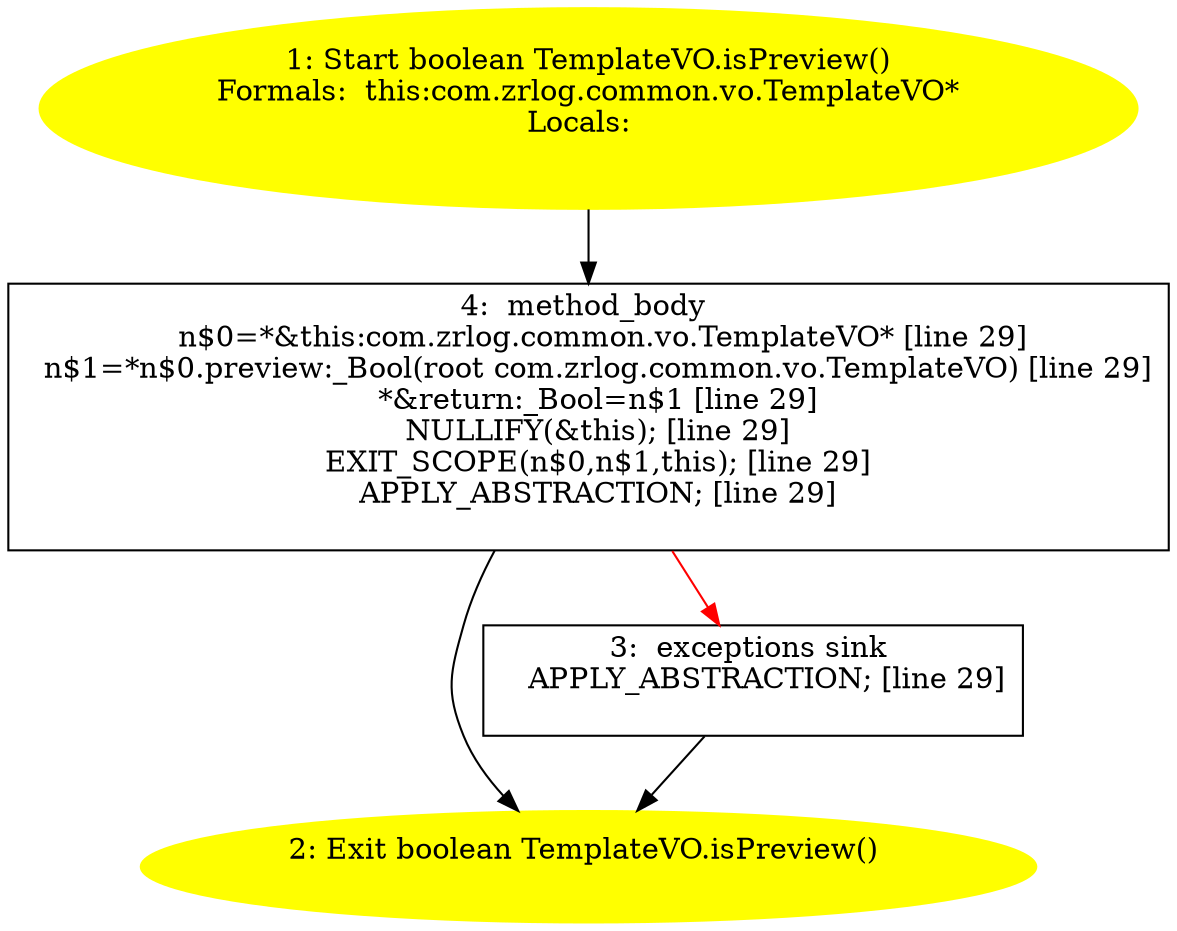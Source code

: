 /* @generated */
digraph cfg {
"com.zrlog.common.vo.TemplateVO.isPreview():boolean.a3f1e7de34873d5f817d03dcd9c9ad42_1" [label="1: Start boolean TemplateVO.isPreview()\nFormals:  this:com.zrlog.common.vo.TemplateVO*\nLocals:  \n  " color=yellow style=filled]
	

	 "com.zrlog.common.vo.TemplateVO.isPreview():boolean.a3f1e7de34873d5f817d03dcd9c9ad42_1" -> "com.zrlog.common.vo.TemplateVO.isPreview():boolean.a3f1e7de34873d5f817d03dcd9c9ad42_4" ;
"com.zrlog.common.vo.TemplateVO.isPreview():boolean.a3f1e7de34873d5f817d03dcd9c9ad42_2" [label="2: Exit boolean TemplateVO.isPreview() \n  " color=yellow style=filled]
	

"com.zrlog.common.vo.TemplateVO.isPreview():boolean.a3f1e7de34873d5f817d03dcd9c9ad42_3" [label="3:  exceptions sink \n   APPLY_ABSTRACTION; [line 29]\n " shape="box"]
	

	 "com.zrlog.common.vo.TemplateVO.isPreview():boolean.a3f1e7de34873d5f817d03dcd9c9ad42_3" -> "com.zrlog.common.vo.TemplateVO.isPreview():boolean.a3f1e7de34873d5f817d03dcd9c9ad42_2" ;
"com.zrlog.common.vo.TemplateVO.isPreview():boolean.a3f1e7de34873d5f817d03dcd9c9ad42_4" [label="4:  method_body \n   n$0=*&this:com.zrlog.common.vo.TemplateVO* [line 29]\n  n$1=*n$0.preview:_Bool(root com.zrlog.common.vo.TemplateVO) [line 29]\n  *&return:_Bool=n$1 [line 29]\n  NULLIFY(&this); [line 29]\n  EXIT_SCOPE(n$0,n$1,this); [line 29]\n  APPLY_ABSTRACTION; [line 29]\n " shape="box"]
	

	 "com.zrlog.common.vo.TemplateVO.isPreview():boolean.a3f1e7de34873d5f817d03dcd9c9ad42_4" -> "com.zrlog.common.vo.TemplateVO.isPreview():boolean.a3f1e7de34873d5f817d03dcd9c9ad42_2" ;
	 "com.zrlog.common.vo.TemplateVO.isPreview():boolean.a3f1e7de34873d5f817d03dcd9c9ad42_4" -> "com.zrlog.common.vo.TemplateVO.isPreview():boolean.a3f1e7de34873d5f817d03dcd9c9ad42_3" [color="red" ];
}
